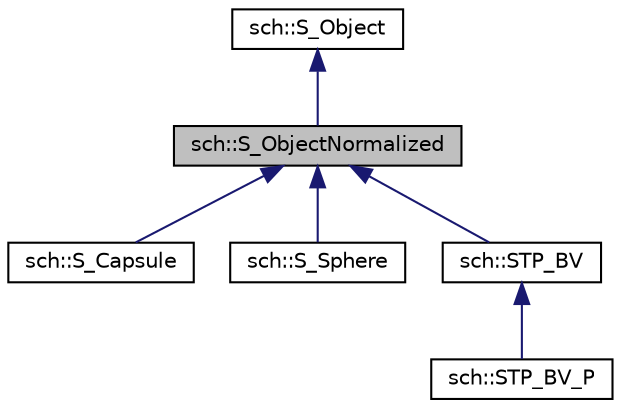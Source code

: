 digraph "sch::S_ObjectNormalized"
{
  edge [fontname="Helvetica",fontsize="10",labelfontname="Helvetica",labelfontsize="10"];
  node [fontname="Helvetica",fontsize="10",shape=record];
  Node0 [label="sch::S_ObjectNormalized",height=0.2,width=0.4,color="black", fillcolor="grey75", style="filled", fontcolor="black"];
  Node1 -> Node0 [dir="back",color="midnightblue",fontsize="10",style="solid",fontname="Helvetica"];
  Node1 [label="sch::S_Object",height=0.2,width=0.4,color="black", fillcolor="white", style="filled",URL="$classsch_1_1S__Object.html"];
  Node0 -> Node2 [dir="back",color="midnightblue",fontsize="10",style="solid",fontname="Helvetica"];
  Node2 [label="sch::S_Capsule",height=0.2,width=0.4,color="black", fillcolor="white", style="filled",URL="$classsch_1_1S__Capsule.html"];
  Node0 -> Node3 [dir="back",color="midnightblue",fontsize="10",style="solid",fontname="Helvetica"];
  Node3 [label="sch::S_Sphere",height=0.2,width=0.4,color="black", fillcolor="white", style="filled",URL="$classsch_1_1S__Sphere.html"];
  Node0 -> Node4 [dir="back",color="midnightblue",fontsize="10",style="solid",fontname="Helvetica"];
  Node4 [label="sch::STP_BV",height=0.2,width=0.4,color="black", fillcolor="white", style="filled",URL="$classsch_1_1STP__BV.html"];
  Node4 -> Node5 [dir="back",color="midnightblue",fontsize="10",style="solid",fontname="Helvetica"];
  Node5 [label="sch::STP_BV_P",height=0.2,width=0.4,color="black", fillcolor="white", style="filled",URL="$classsch_1_1STP__BV__P.html"];
}

